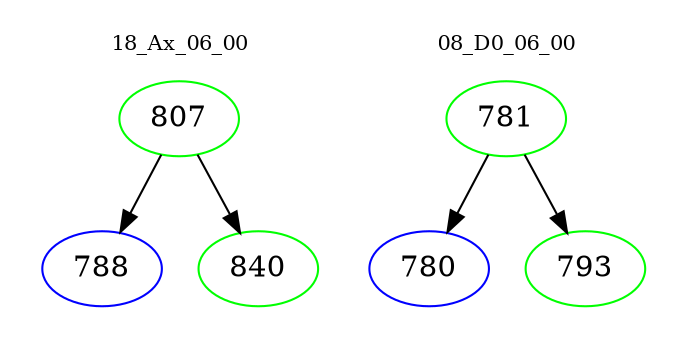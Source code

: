 digraph{
subgraph cluster_0 {
color = white
label = "18_Ax_06_00";
fontsize=10;
T0_807 [label="807", color="green"]
T0_807 -> T0_788 [color="black"]
T0_788 [label="788", color="blue"]
T0_807 -> T0_840 [color="black"]
T0_840 [label="840", color="green"]
}
subgraph cluster_1 {
color = white
label = "08_D0_06_00";
fontsize=10;
T1_781 [label="781", color="green"]
T1_781 -> T1_780 [color="black"]
T1_780 [label="780", color="blue"]
T1_781 -> T1_793 [color="black"]
T1_793 [label="793", color="green"]
}
}
